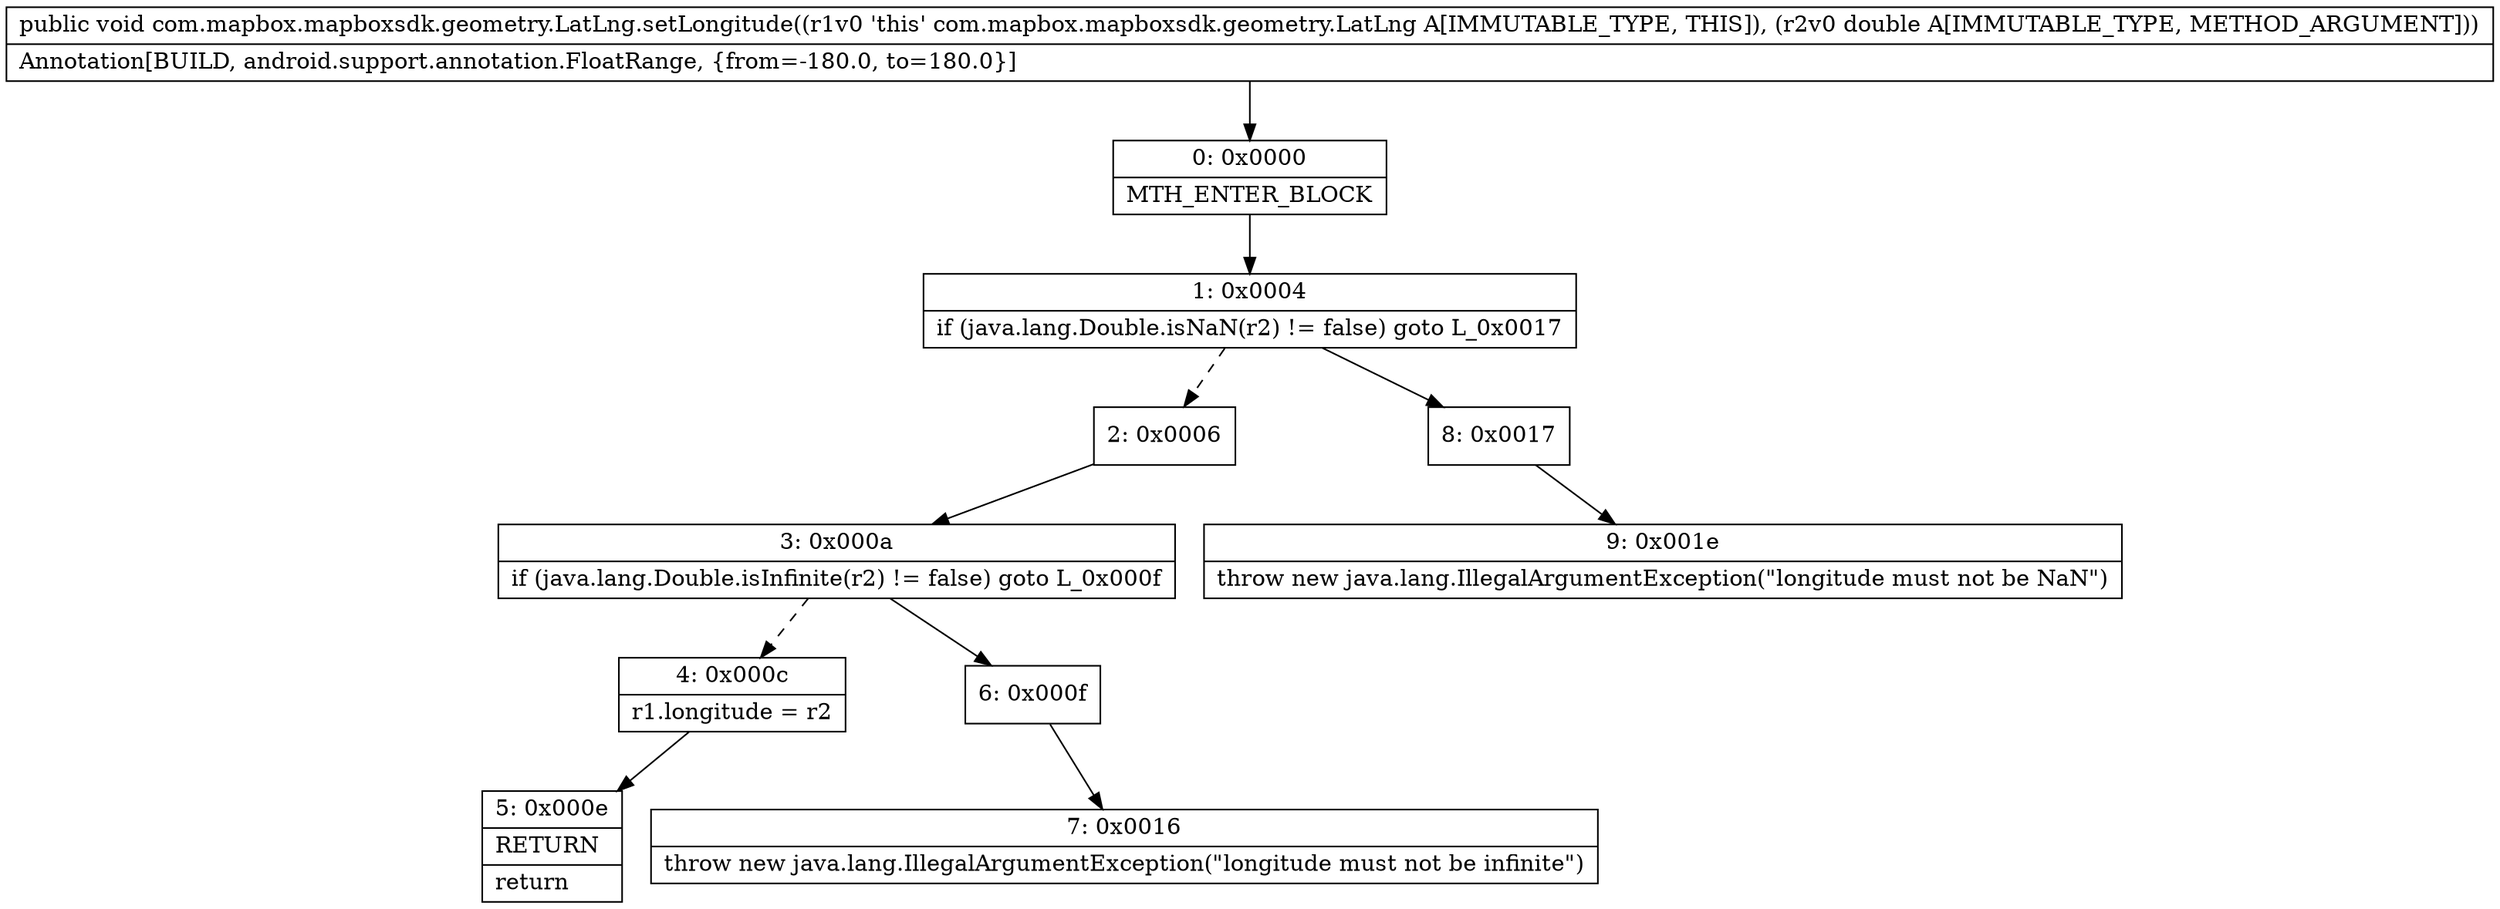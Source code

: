 digraph "CFG forcom.mapbox.mapboxsdk.geometry.LatLng.setLongitude(D)V" {
Node_0 [shape=record,label="{0\:\ 0x0000|MTH_ENTER_BLOCK\l}"];
Node_1 [shape=record,label="{1\:\ 0x0004|if (java.lang.Double.isNaN(r2) != false) goto L_0x0017\l}"];
Node_2 [shape=record,label="{2\:\ 0x0006}"];
Node_3 [shape=record,label="{3\:\ 0x000a|if (java.lang.Double.isInfinite(r2) != false) goto L_0x000f\l}"];
Node_4 [shape=record,label="{4\:\ 0x000c|r1.longitude = r2\l}"];
Node_5 [shape=record,label="{5\:\ 0x000e|RETURN\l|return\l}"];
Node_6 [shape=record,label="{6\:\ 0x000f}"];
Node_7 [shape=record,label="{7\:\ 0x0016|throw new java.lang.IllegalArgumentException(\"longitude must not be infinite\")\l}"];
Node_8 [shape=record,label="{8\:\ 0x0017}"];
Node_9 [shape=record,label="{9\:\ 0x001e|throw new java.lang.IllegalArgumentException(\"longitude must not be NaN\")\l}"];
MethodNode[shape=record,label="{public void com.mapbox.mapboxsdk.geometry.LatLng.setLongitude((r1v0 'this' com.mapbox.mapboxsdk.geometry.LatLng A[IMMUTABLE_TYPE, THIS]), (r2v0 double A[IMMUTABLE_TYPE, METHOD_ARGUMENT]))  | Annotation[BUILD, android.support.annotation.FloatRange, \{from=\-180.0, to=180.0\}]\l}"];
MethodNode -> Node_0;
Node_0 -> Node_1;
Node_1 -> Node_2[style=dashed];
Node_1 -> Node_8;
Node_2 -> Node_3;
Node_3 -> Node_4[style=dashed];
Node_3 -> Node_6;
Node_4 -> Node_5;
Node_6 -> Node_7;
Node_8 -> Node_9;
}

